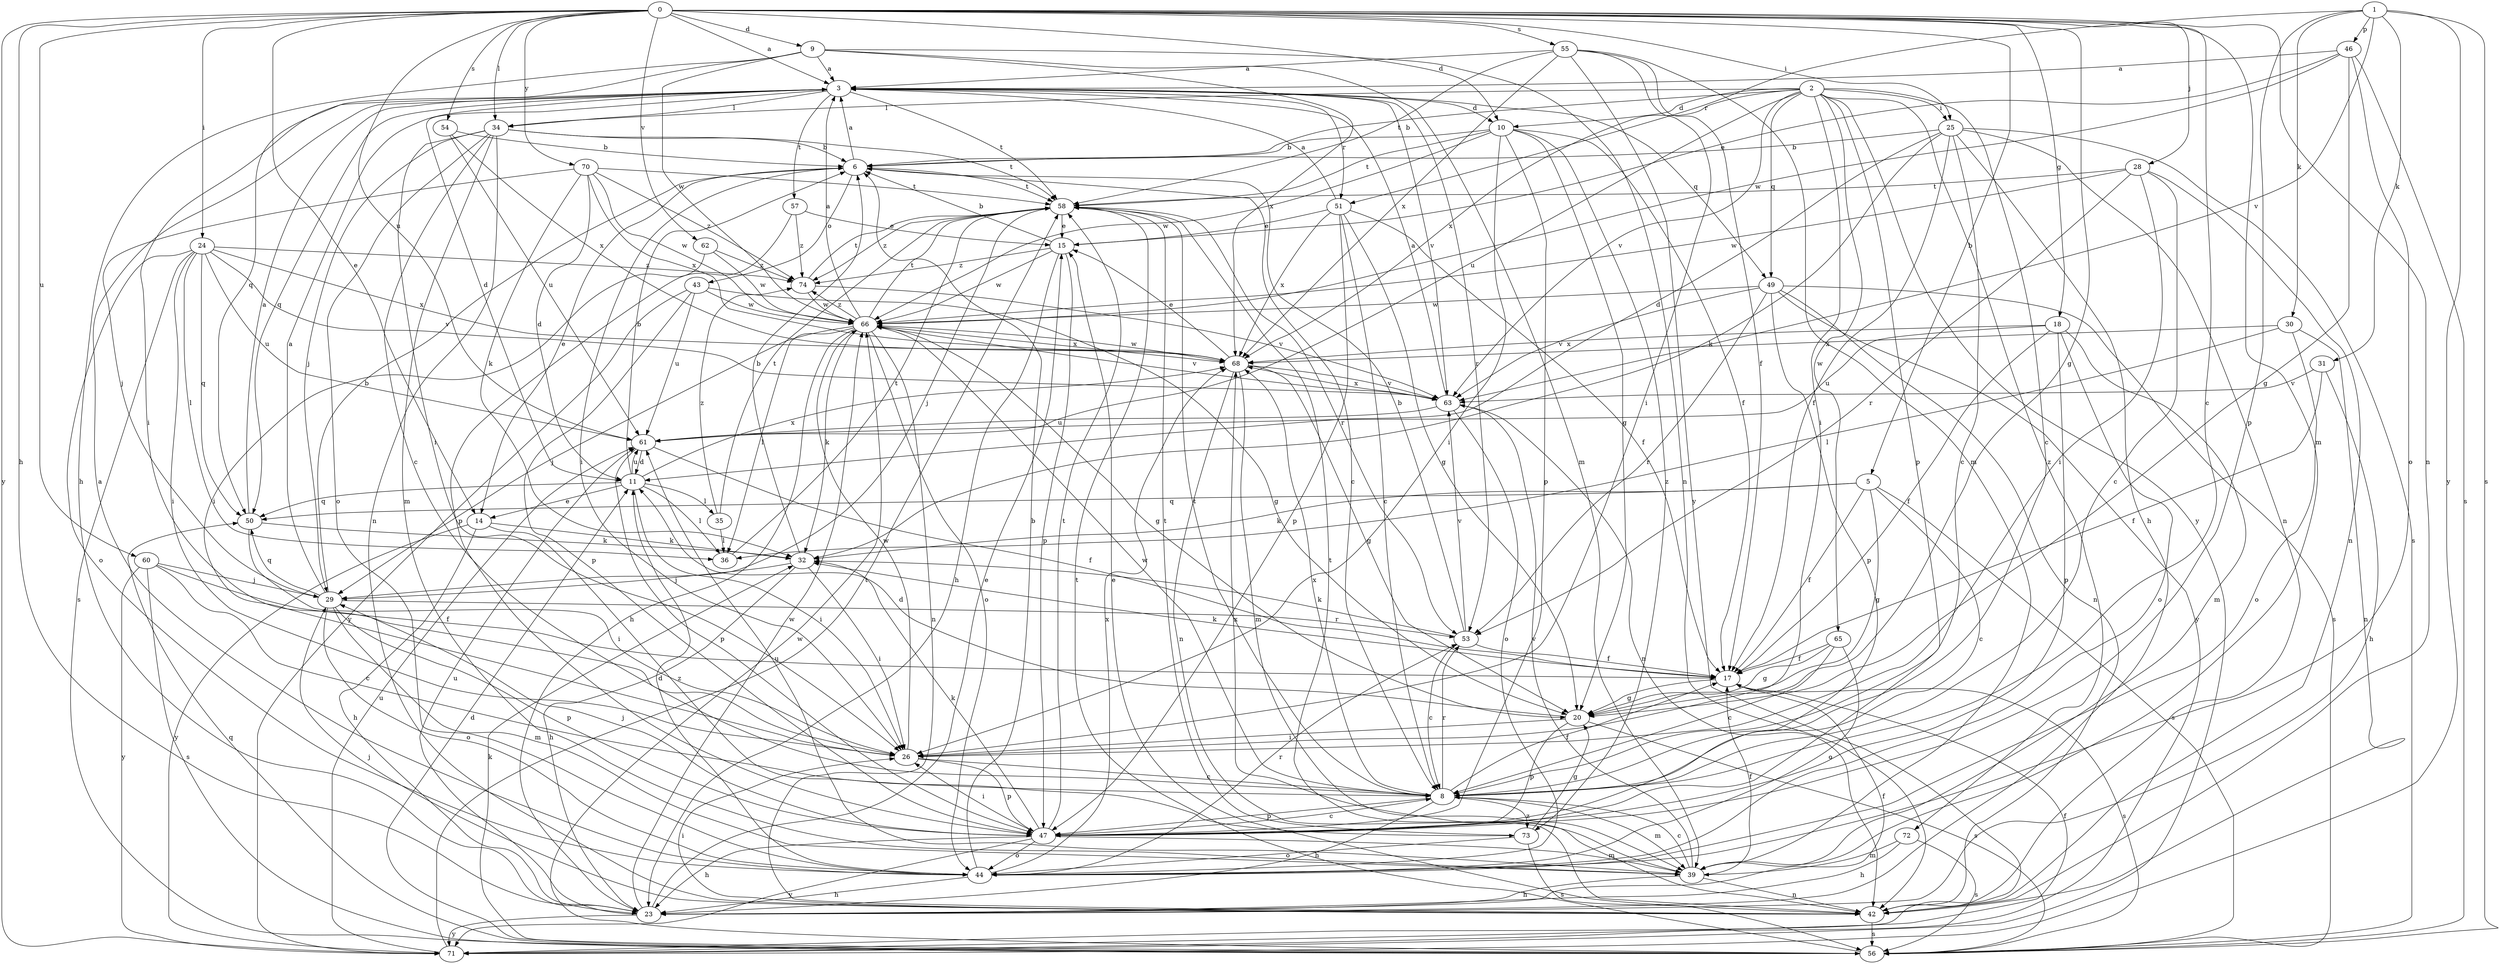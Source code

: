 strict digraph  {
0;
1;
2;
3;
5;
6;
8;
9;
10;
11;
14;
15;
17;
18;
20;
23;
24;
25;
26;
28;
29;
30;
31;
32;
34;
35;
36;
39;
42;
43;
44;
46;
47;
49;
50;
51;
53;
54;
55;
56;
57;
58;
60;
61;
62;
63;
65;
66;
68;
70;
71;
72;
73;
74;
0 -> 3  [label=a];
0 -> 5  [label=b];
0 -> 8  [label=c];
0 -> 9  [label=d];
0 -> 10  [label=d];
0 -> 14  [label=e];
0 -> 18  [label=g];
0 -> 20  [label=g];
0 -> 23  [label=h];
0 -> 24  [label=i];
0 -> 25  [label=i];
0 -> 28  [label=j];
0 -> 34  [label=l];
0 -> 39  [label=m];
0 -> 42  [label=n];
0 -> 54  [label=s];
0 -> 55  [label=s];
0 -> 60  [label=u];
0 -> 61  [label=u];
0 -> 62  [label=v];
0 -> 70  [label=y];
0 -> 71  [label=y];
1 -> 30  [label=k];
1 -> 31  [label=k];
1 -> 46  [label=p];
1 -> 47  [label=p];
1 -> 51  [label=r];
1 -> 56  [label=s];
1 -> 63  [label=v];
1 -> 71  [label=y];
2 -> 6  [label=b];
2 -> 8  [label=c];
2 -> 10  [label=d];
2 -> 25  [label=i];
2 -> 26  [label=i];
2 -> 34  [label=l];
2 -> 47  [label=p];
2 -> 49  [label=q];
2 -> 61  [label=u];
2 -> 63  [label=v];
2 -> 65  [label=w];
2 -> 68  [label=x];
2 -> 71  [label=y];
2 -> 72  [label=z];
3 -> 10  [label=d];
3 -> 11  [label=d];
3 -> 26  [label=i];
3 -> 34  [label=l];
3 -> 49  [label=q];
3 -> 50  [label=q];
3 -> 51  [label=r];
3 -> 53  [label=r];
3 -> 57  [label=t];
3 -> 58  [label=t];
3 -> 63  [label=v];
5 -> 8  [label=c];
5 -> 17  [label=f];
5 -> 20  [label=g];
5 -> 32  [label=k];
5 -> 50  [label=q];
5 -> 56  [label=s];
6 -> 3  [label=a];
6 -> 8  [label=c];
6 -> 14  [label=e];
6 -> 26  [label=i];
6 -> 43  [label=o];
6 -> 58  [label=t];
8 -> 17  [label=f];
8 -> 23  [label=h];
8 -> 39  [label=m];
8 -> 47  [label=p];
8 -> 53  [label=r];
8 -> 58  [label=t];
8 -> 66  [label=w];
8 -> 68  [label=x];
8 -> 73  [label=z];
9 -> 3  [label=a];
9 -> 23  [label=h];
9 -> 39  [label=m];
9 -> 42  [label=n];
9 -> 50  [label=q];
9 -> 66  [label=w];
9 -> 68  [label=x];
10 -> 6  [label=b];
10 -> 17  [label=f];
10 -> 20  [label=g];
10 -> 26  [label=i];
10 -> 47  [label=p];
10 -> 58  [label=t];
10 -> 66  [label=w];
10 -> 73  [label=z];
11 -> 6  [label=b];
11 -> 14  [label=e];
11 -> 26  [label=i];
11 -> 35  [label=l];
11 -> 36  [label=l];
11 -> 50  [label=q];
11 -> 61  [label=u];
11 -> 68  [label=x];
14 -> 23  [label=h];
14 -> 32  [label=k];
14 -> 71  [label=y];
14 -> 73  [label=z];
15 -> 6  [label=b];
15 -> 23  [label=h];
15 -> 47  [label=p];
15 -> 66  [label=w];
15 -> 74  [label=z];
17 -> 20  [label=g];
17 -> 32  [label=k];
17 -> 56  [label=s];
18 -> 17  [label=f];
18 -> 39  [label=m];
18 -> 44  [label=o];
18 -> 47  [label=p];
18 -> 61  [label=u];
18 -> 68  [label=x];
20 -> 11  [label=d];
20 -> 26  [label=i];
20 -> 47  [label=p];
20 -> 56  [label=s];
23 -> 15  [label=e];
23 -> 17  [label=f];
23 -> 61  [label=u];
23 -> 66  [label=w];
23 -> 71  [label=y];
24 -> 26  [label=i];
24 -> 36  [label=l];
24 -> 44  [label=o];
24 -> 50  [label=q];
24 -> 56  [label=s];
24 -> 61  [label=u];
24 -> 63  [label=v];
24 -> 68  [label=x];
24 -> 74  [label=z];
25 -> 6  [label=b];
25 -> 8  [label=c];
25 -> 11  [label=d];
25 -> 17  [label=f];
25 -> 23  [label=h];
25 -> 32  [label=k];
25 -> 42  [label=n];
25 -> 56  [label=s];
26 -> 8  [label=c];
26 -> 47  [label=p];
26 -> 66  [label=w];
28 -> 8  [label=c];
28 -> 26  [label=i];
28 -> 42  [label=n];
28 -> 53  [label=r];
28 -> 58  [label=t];
28 -> 66  [label=w];
29 -> 3  [label=a];
29 -> 6  [label=b];
29 -> 39  [label=m];
29 -> 44  [label=o];
29 -> 47  [label=p];
29 -> 50  [label=q];
29 -> 53  [label=r];
30 -> 36  [label=l];
30 -> 42  [label=n];
30 -> 44  [label=o];
30 -> 68  [label=x];
31 -> 17  [label=f];
31 -> 23  [label=h];
31 -> 63  [label=v];
32 -> 6  [label=b];
32 -> 23  [label=h];
32 -> 26  [label=i];
32 -> 29  [label=j];
34 -> 6  [label=b];
34 -> 8  [label=c];
34 -> 26  [label=i];
34 -> 29  [label=j];
34 -> 39  [label=m];
34 -> 42  [label=n];
34 -> 44  [label=o];
34 -> 58  [label=t];
35 -> 36  [label=l];
35 -> 58  [label=t];
35 -> 74  [label=z];
36 -> 58  [label=t];
39 -> 8  [label=c];
39 -> 17  [label=f];
39 -> 23  [label=h];
39 -> 42  [label=n];
39 -> 61  [label=u];
39 -> 63  [label=v];
39 -> 68  [label=x];
42 -> 15  [label=e];
42 -> 26  [label=i];
42 -> 29  [label=j];
42 -> 56  [label=s];
42 -> 58  [label=t];
43 -> 20  [label=g];
43 -> 47  [label=p];
43 -> 61  [label=u];
43 -> 66  [label=w];
43 -> 71  [label=y];
44 -> 3  [label=a];
44 -> 6  [label=b];
44 -> 11  [label=d];
44 -> 23  [label=h];
44 -> 53  [label=r];
44 -> 68  [label=x];
46 -> 3  [label=a];
46 -> 15  [label=e];
46 -> 20  [label=g];
46 -> 44  [label=o];
46 -> 56  [label=s];
46 -> 66  [label=w];
47 -> 8  [label=c];
47 -> 23  [label=h];
47 -> 26  [label=i];
47 -> 29  [label=j];
47 -> 32  [label=k];
47 -> 39  [label=m];
47 -> 44  [label=o];
47 -> 58  [label=t];
47 -> 71  [label=y];
49 -> 42  [label=n];
49 -> 47  [label=p];
49 -> 53  [label=r];
49 -> 56  [label=s];
49 -> 63  [label=v];
49 -> 66  [label=w];
49 -> 71  [label=y];
50 -> 3  [label=a];
50 -> 26  [label=i];
50 -> 32  [label=k];
51 -> 3  [label=a];
51 -> 8  [label=c];
51 -> 15  [label=e];
51 -> 17  [label=f];
51 -> 20  [label=g];
51 -> 47  [label=p];
51 -> 68  [label=x];
53 -> 6  [label=b];
53 -> 8  [label=c];
53 -> 17  [label=f];
53 -> 32  [label=k];
53 -> 63  [label=v];
54 -> 6  [label=b];
54 -> 61  [label=u];
54 -> 68  [label=x];
55 -> 3  [label=a];
55 -> 17  [label=f];
55 -> 26  [label=i];
55 -> 39  [label=m];
55 -> 58  [label=t];
55 -> 68  [label=x];
55 -> 71  [label=y];
56 -> 11  [label=d];
56 -> 32  [label=k];
56 -> 50  [label=q];
56 -> 58  [label=t];
56 -> 66  [label=w];
57 -> 15  [label=e];
57 -> 47  [label=p];
57 -> 74  [label=z];
58 -> 15  [label=e];
58 -> 29  [label=j];
58 -> 53  [label=r];
58 -> 74  [label=z];
60 -> 8  [label=c];
60 -> 17  [label=f];
60 -> 29  [label=j];
60 -> 56  [label=s];
60 -> 71  [label=y];
61 -> 11  [label=d];
61 -> 17  [label=f];
61 -> 47  [label=p];
62 -> 26  [label=i];
62 -> 66  [label=w];
62 -> 74  [label=z];
63 -> 3  [label=a];
63 -> 42  [label=n];
63 -> 44  [label=o];
63 -> 61  [label=u];
63 -> 68  [label=x];
65 -> 8  [label=c];
65 -> 17  [label=f];
65 -> 20  [label=g];
65 -> 44  [label=o];
66 -> 3  [label=a];
66 -> 20  [label=g];
66 -> 23  [label=h];
66 -> 29  [label=j];
66 -> 32  [label=k];
66 -> 36  [label=l];
66 -> 42  [label=n];
66 -> 44  [label=o];
66 -> 58  [label=t];
66 -> 63  [label=v];
66 -> 68  [label=x];
66 -> 74  [label=z];
68 -> 15  [label=e];
68 -> 20  [label=g];
68 -> 39  [label=m];
68 -> 42  [label=n];
68 -> 63  [label=v];
68 -> 66  [label=w];
70 -> 11  [label=d];
70 -> 29  [label=j];
70 -> 32  [label=k];
70 -> 58  [label=t];
70 -> 66  [label=w];
70 -> 68  [label=x];
70 -> 74  [label=z];
71 -> 17  [label=f];
71 -> 58  [label=t];
71 -> 61  [label=u];
72 -> 23  [label=h];
72 -> 39  [label=m];
72 -> 56  [label=s];
73 -> 20  [label=g];
73 -> 44  [label=o];
73 -> 56  [label=s];
73 -> 58  [label=t];
74 -> 58  [label=t];
74 -> 63  [label=v];
74 -> 66  [label=w];
}
